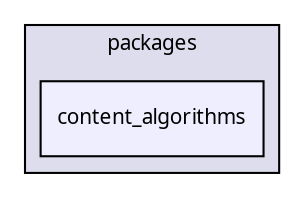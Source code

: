 digraph "packages/content/packages/content_algorithms/" {
  compound=true
  node [ fontsize="10", fontname="FreeSans.ttf"];
  edge [ labelfontsize="10", labelfontname="FreeSans.ttf"];
  subgraph clusterdir_ca0912b424547966c43d290d7ad09429 {
    graph [ bgcolor="#ddddee", pencolor="black", label="packages" fontname="FreeSans.ttf", fontsize="10", URL="dir_ca0912b424547966c43d290d7ad09429.html"]
  dir_dec43193a74eaac1326e543fa2438952 [shape=box, label="content_algorithms", style="filled", fillcolor="#eeeeff", pencolor="black", URL="dir_dec43193a74eaac1326e543fa2438952.html"];
  }
}
